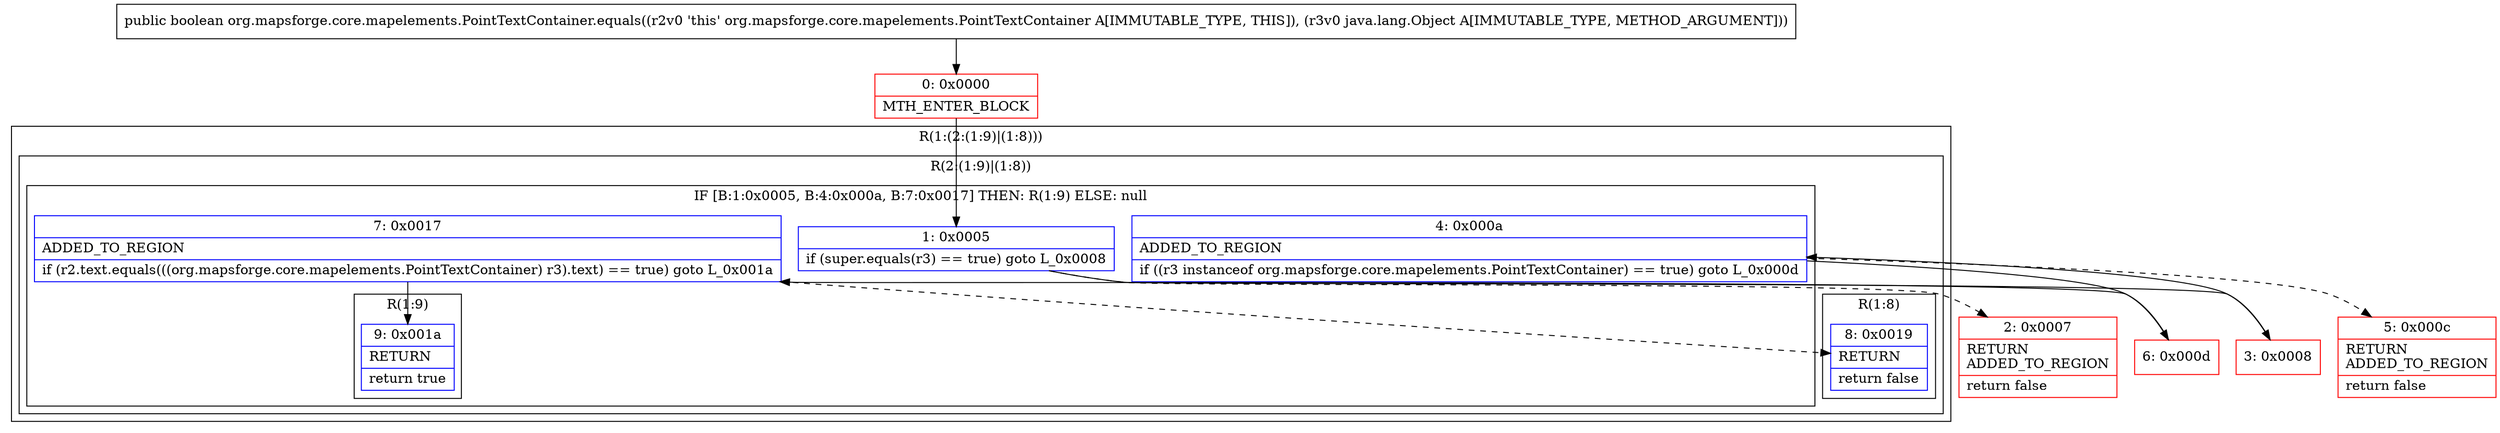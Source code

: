 digraph "CFG fororg.mapsforge.core.mapelements.PointTextContainer.equals(Ljava\/lang\/Object;)Z" {
subgraph cluster_Region_51479155 {
label = "R(1:(2:(1:9)|(1:8)))";
node [shape=record,color=blue];
subgraph cluster_Region_1169756954 {
label = "R(2:(1:9)|(1:8))";
node [shape=record,color=blue];
subgraph cluster_IfRegion_1270202292 {
label = "IF [B:1:0x0005, B:4:0x000a, B:7:0x0017] THEN: R(1:9) ELSE: null";
node [shape=record,color=blue];
Node_1 [shape=record,label="{1\:\ 0x0005|if (super.equals(r3) == true) goto L_0x0008\l}"];
Node_4 [shape=record,label="{4\:\ 0x000a|ADDED_TO_REGION\l|if ((r3 instanceof org.mapsforge.core.mapelements.PointTextContainer) == true) goto L_0x000d\l}"];
Node_7 [shape=record,label="{7\:\ 0x0017|ADDED_TO_REGION\l|if (r2.text.equals(((org.mapsforge.core.mapelements.PointTextContainer) r3).text) == true) goto L_0x001a\l}"];
subgraph cluster_Region_1157661945 {
label = "R(1:9)";
node [shape=record,color=blue];
Node_9 [shape=record,label="{9\:\ 0x001a|RETURN\l|return true\l}"];
}
}
subgraph cluster_Region_1250788400 {
label = "R(1:8)";
node [shape=record,color=blue];
Node_8 [shape=record,label="{8\:\ 0x0019|RETURN\l|return false\l}"];
}
}
}
Node_0 [shape=record,color=red,label="{0\:\ 0x0000|MTH_ENTER_BLOCK\l}"];
Node_2 [shape=record,color=red,label="{2\:\ 0x0007|RETURN\lADDED_TO_REGION\l|return false\l}"];
Node_3 [shape=record,color=red,label="{3\:\ 0x0008}"];
Node_5 [shape=record,color=red,label="{5\:\ 0x000c|RETURN\lADDED_TO_REGION\l|return false\l}"];
Node_6 [shape=record,color=red,label="{6\:\ 0x000d}"];
MethodNode[shape=record,label="{public boolean org.mapsforge.core.mapelements.PointTextContainer.equals((r2v0 'this' org.mapsforge.core.mapelements.PointTextContainer A[IMMUTABLE_TYPE, THIS]), (r3v0 java.lang.Object A[IMMUTABLE_TYPE, METHOD_ARGUMENT])) }"];
MethodNode -> Node_0;
Node_1 -> Node_2[style=dashed];
Node_1 -> Node_3;
Node_4 -> Node_5[style=dashed];
Node_4 -> Node_6;
Node_7 -> Node_8[style=dashed];
Node_7 -> Node_9;
Node_0 -> Node_1;
Node_3 -> Node_4;
Node_6 -> Node_7;
}

